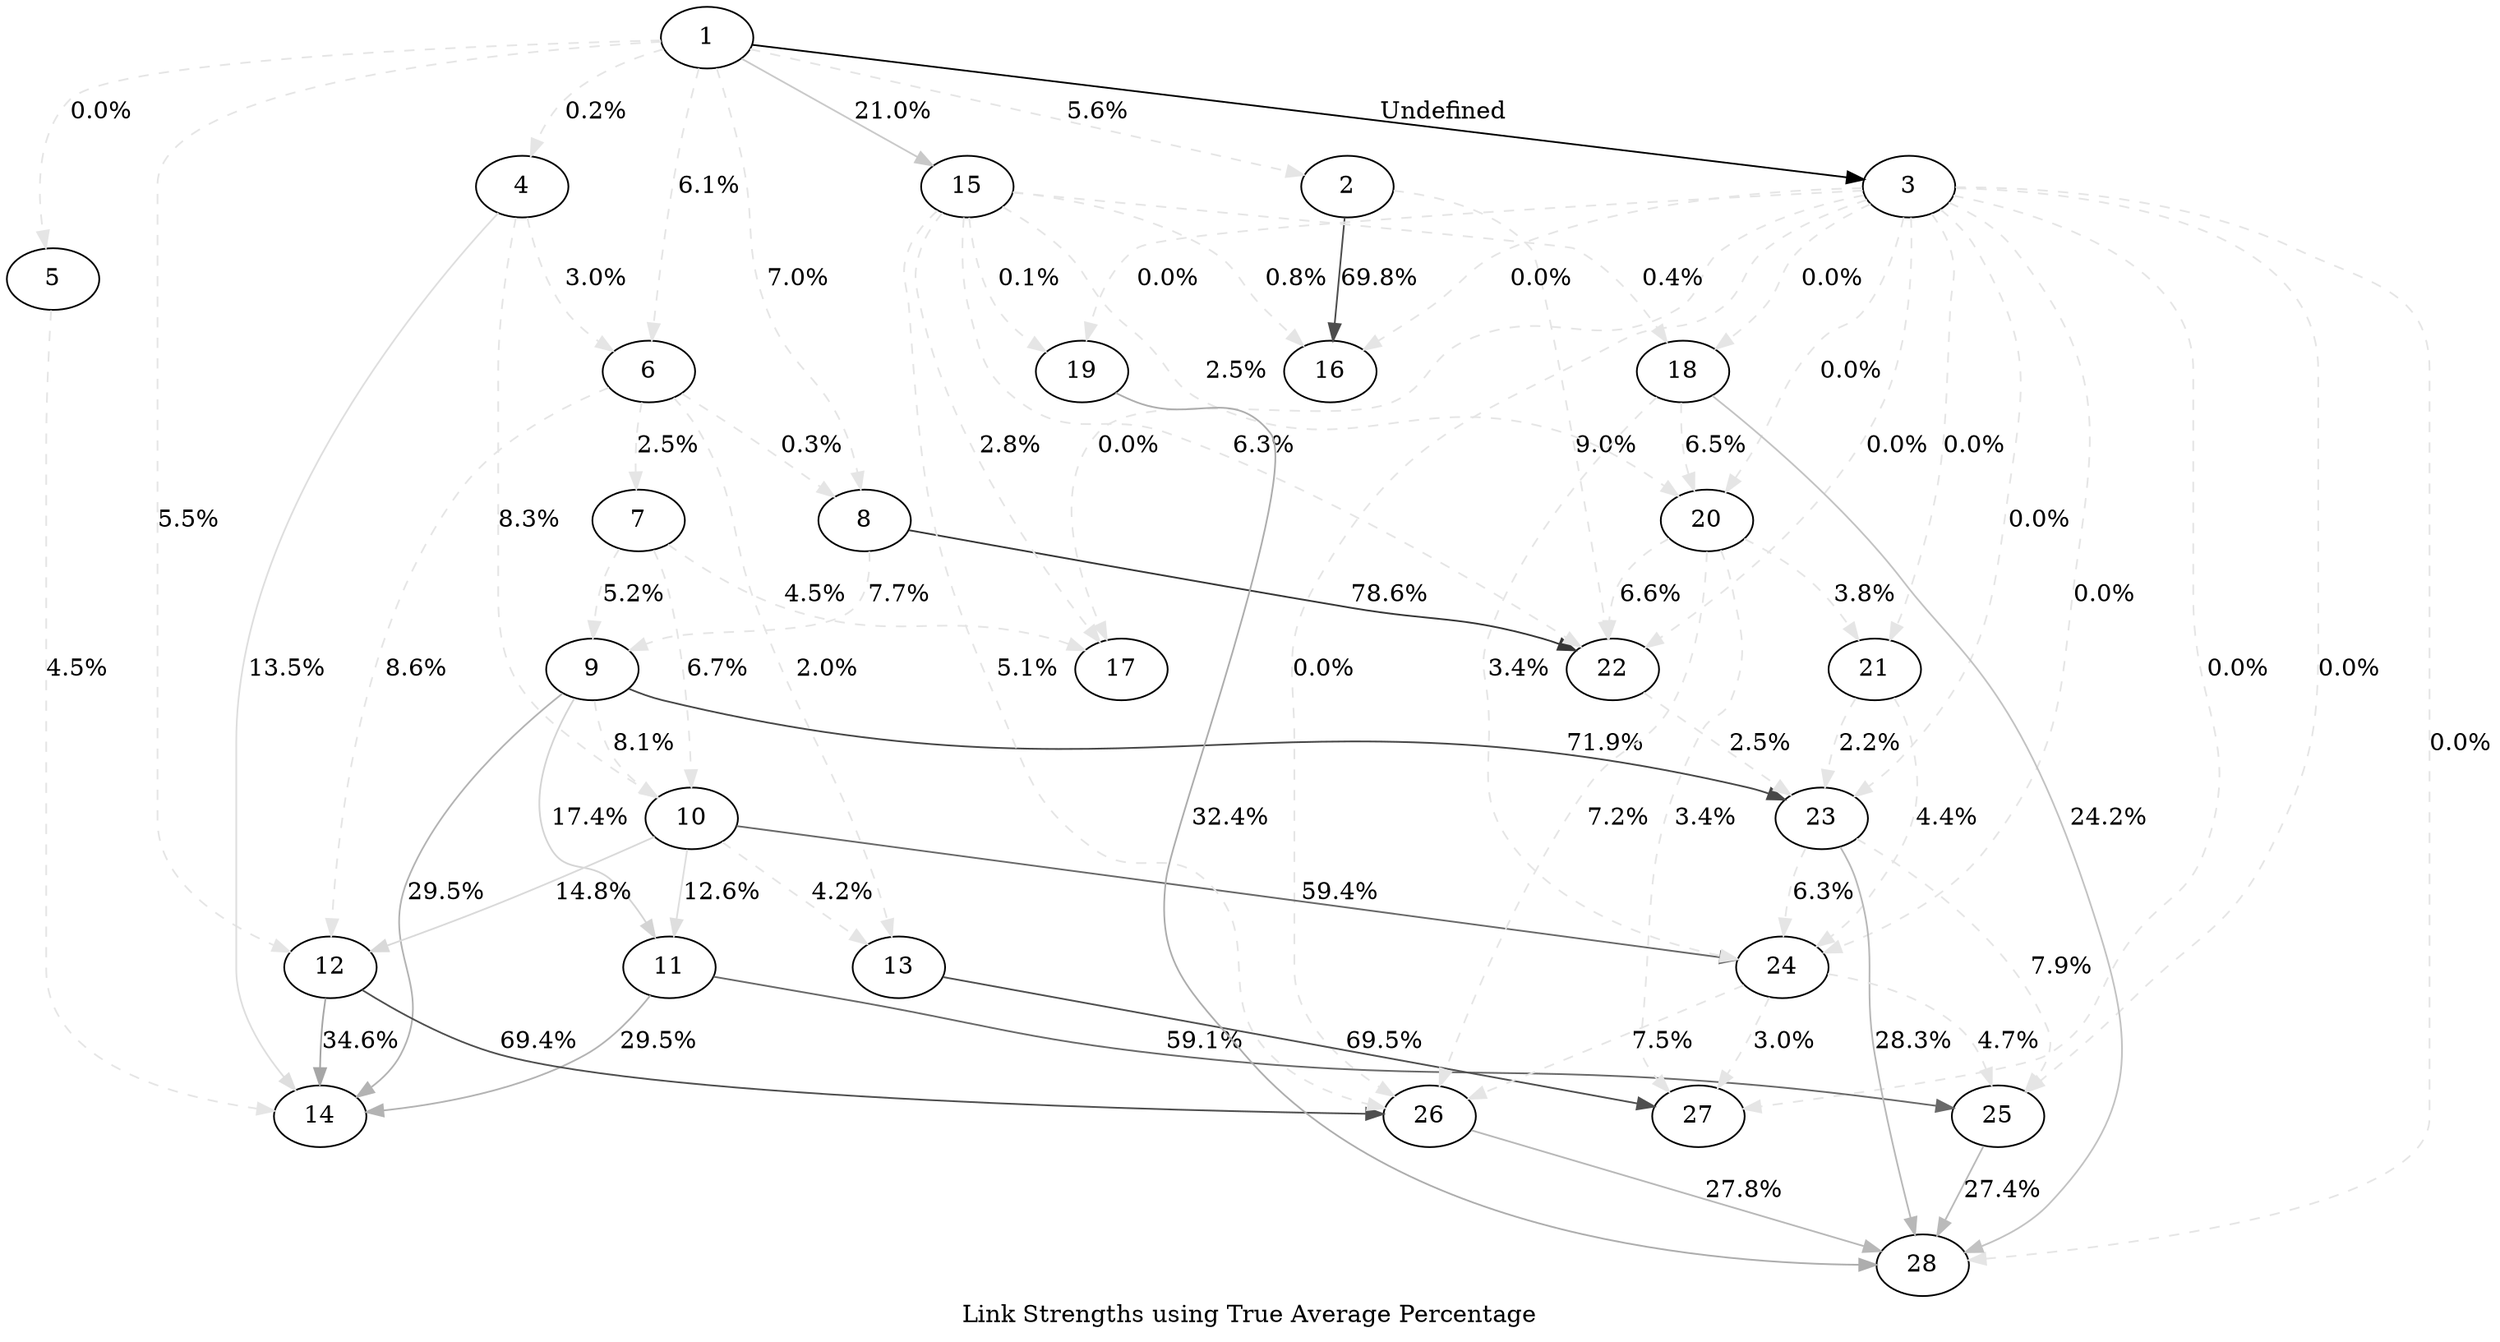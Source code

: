 digraph G {
 label = "Link Strengths using True Average Percentage";

 "1" [shape=ellipse];
 "2" [shape=ellipse];
 "3" [shape=ellipse];
 "4" [shape=ellipse];
 "5" [shape=ellipse];
 "6" [shape=ellipse];
 "7" [shape=ellipse];
 "8" [shape=ellipse];
 "9" [shape=ellipse];
 "10" [shape=ellipse];
 "11" [shape=ellipse];
 "12" [shape=ellipse];
 "13" [shape=ellipse];
 "14" [shape=ellipse];
 "15" [shape=ellipse];
 "16" [shape=ellipse];
 "17" [shape=ellipse];
 "18" [shape=ellipse];
 "19" [shape=ellipse];
 "20" [shape=ellipse];
 "21" [shape=ellipse];
 "22" [shape=ellipse];
 "23" [shape=ellipse];
 "24" [shape=ellipse];
 "25" [shape=ellipse];
 "26" [shape=ellipse];
 "27" [shape=ellipse];
 "28" [shape=ellipse];

 "1" -> "2" [label="5.6%",color=gray90,style=dashed];
 "1" -> "3" [label="Undefined",color=gray00];
 "1" -> "4" [label="0.2%",color=gray90,style=dashed];
 "1" -> "5" [label="0.0%",color=gray90,style=dashed];
 "1" -> "6" [label="6.1%",color=gray90,style=dashed];
 "1" -> "8" [label="7.0%",color=gray90,style=dashed];
 "1" -> "12" [label="5.5%",color=gray90,style=dashed];
 "1" -> "15" [label="21.0%",color=gray79];
 "2" -> "16" [label="69.8%",color=gray30];
 "2" -> "22" [label="9.0%",color=gray90,style=dashed];
 "3" -> "16" [label="0.0%",color=gray90,style=dashed];
 "3" -> "17" [label="0.0%",color=gray90,style=dashed];
 "3" -> "18" [label="0.0%",color=gray90,style=dashed];
 "3" -> "19" [label="0.0%",color=gray90,style=dashed];
 "3" -> "20" [label="0.0%",color=gray90,style=dashed];
 "3" -> "21" [label="0.0%",color=gray90,style=dashed];
 "3" -> "22" [label="0.0%",color=gray90,style=dashed];
 "3" -> "23" [label="0.0%",color=gray90,style=dashed];
 "3" -> "24" [label="0.0%",color=gray90,style=dashed];
 "3" -> "25" [label="0.0%",color=gray90,style=dashed];
 "3" -> "26" [label="0.0%",color=gray90,style=dashed];
 "3" -> "27" [label="0.0%",color=gray90,style=dashed];
 "3" -> "28" [label="0.0%",color=gray90,style=dashed];
 "4" -> "6" [label="3.0%",color=gray90,style=dashed];
 "4" -> "10" [label="8.3%",color=gray90,style=dashed];
 "4" -> "14" [label="13.5%",color=gray87];
 "5" -> "14" [label="4.5%",color=gray90,style=dashed];
 "6" -> "7" [label="2.5%",color=gray90,style=dashed];
 "6" -> "8" [label="0.3%",color=gray90,style=dashed];
 "6" -> "12" [label="8.6%",color=gray90,style=dashed];
 "6" -> "13" [label="2.0%",color=gray90,style=dashed];
 "7" -> "9" [label="5.2%",color=gray90,style=dashed];
 "7" -> "10" [label="6.7%",color=gray90,style=dashed];
 "7" -> "17" [label="4.5%",color=gray90,style=dashed];
 "8" -> "9" [label="7.7%",color=gray90,style=dashed];
 "8" -> "22" [label="78.6%",color=gray21];
 "9" -> "10" [label="8.1%",color=gray90,style=dashed];
 "9" -> "11" [label="17.4%",color=gray83];
 "9" -> "14" [label="29.5%",color=gray70];
 "9" -> "23" [label="71.9%",color=gray28];
 "10" -> "11" [label="12.6%",color=gray87];
 "10" -> "12" [label="14.8%",color=gray85];
 "10" -> "13" [label="4.2%",color=gray90,style=dashed];
 "10" -> "24" [label="59.4%",color=gray41];
 "11" -> "14" [label="29.5%",color=gray70];
 "11" -> "25" [label="59.1%",color=gray41];
 "12" -> "14" [label="34.6%",color=gray65];
 "12" -> "26" [label="69.4%",color=gray31];
 "13" -> "27" [label="69.5%",color=gray31];
 "15" -> "16" [label="0.8%",color=gray90,style=dashed];
 "15" -> "17" [label="2.8%",color=gray90,style=dashed];
 "15" -> "18" [label="0.4%",color=gray90,style=dashed];
 "15" -> "19" [label="0.1%",color=gray90,style=dashed];
 "15" -> "20" [label="2.5%",color=gray90,style=dashed];
 "15" -> "22" [label="6.3%",color=gray90,style=dashed];
 "15" -> "26" [label="5.1%",color=gray90,style=dashed];
 "18" -> "20" [label="6.5%",color=gray90,style=dashed];
 "18" -> "24" [label="3.4%",color=gray90,style=dashed];
 "18" -> "28" [label="24.2%",color=gray76];
 "19" -> "28" [label="32.4%",color=gray68];
 "20" -> "21" [label="3.8%",color=gray90,style=dashed];
 "20" -> "22" [label="6.6%",color=gray90,style=dashed];
 "20" -> "26" [label="7.2%",color=gray90,style=dashed];
 "20" -> "27" [label="3.4%",color=gray90,style=dashed];
 "21" -> "23" [label="2.2%",color=gray90,style=dashed];
 "21" -> "24" [label="4.4%",color=gray90,style=dashed];
 "22" -> "23" [label="2.5%",color=gray90,style=dashed];
 "23" -> "24" [label="6.3%",color=gray90,style=dashed];
 "23" -> "25" [label="7.9%",color=gray90,style=dashed];
 "23" -> "28" [label="28.3%",color=gray72];
 "24" -> "25" [label="4.7%",color=gray90,style=dashed];
 "24" -> "26" [label="7.5%",color=gray90,style=dashed];
 "24" -> "27" [label="3.0%",color=gray90,style=dashed];
 "25" -> "28" [label="27.4%",color=gray73];
 "26" -> "28" [label="27.8%",color=gray72];

} 
